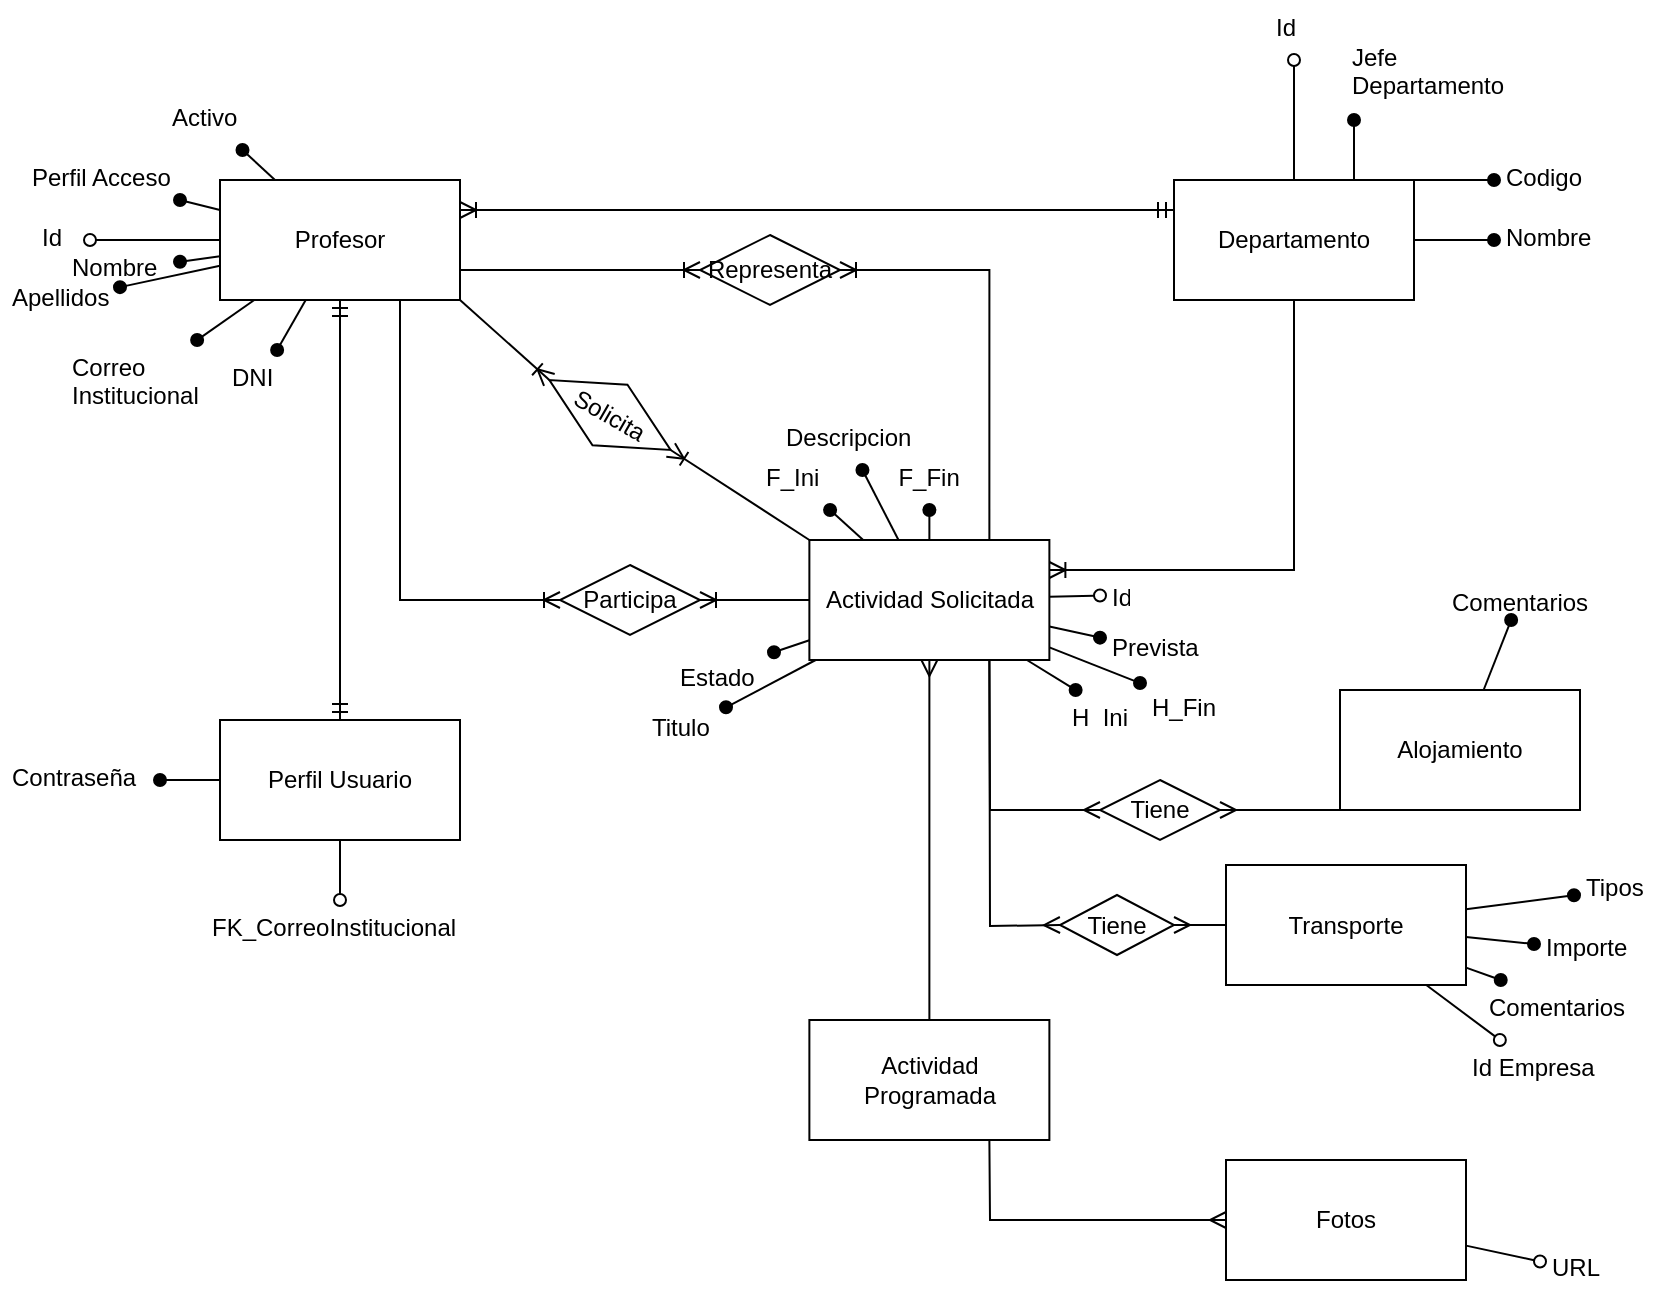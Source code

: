 <mxfile version="24.1.0" type="device">
  <diagram id="plJpAGmWLjXe8Xz67yxv" name="Página-1">
    <mxGraphModel dx="880" dy="532" grid="1" gridSize="10" guides="1" tooltips="1" connect="1" arrows="1" fold="1" page="1" pageScale="1" pageWidth="827" pageHeight="1169" math="0" shadow="0">
      <root>
        <mxCell id="0" />
        <mxCell id="1" parent="0" />
        <mxCell id="dSzfsb9VWE610NWKicuW-9" style="edgeStyle=none;rounded=0;orthogonalLoop=1;jettySize=auto;html=1;endArrow=oval;endFill=0;" parent="1" source="dSzfsb9VWE610NWKicuW-1" target="dSzfsb9VWE610NWKicuW-5" edge="1">
          <mxGeometry relative="1" as="geometry" />
        </mxCell>
        <mxCell id="dSzfsb9VWE610NWKicuW-1" value="Profesor" style="whiteSpace=wrap;html=1;" parent="1" vertex="1">
          <mxGeometry x="110" y="110" width="120" height="60" as="geometry" />
        </mxCell>
        <mxCell id="dSzfsb9VWE610NWKicuW-5" value="Id" style="text;strokeColor=none;fillColor=none;spacingLeft=4;spacingRight=4;overflow=hidden;rotatable=0;points=[[0,0.5],[1,0.5]];portConstraint=eastwest;fontSize=12;" parent="1" vertex="1">
          <mxGeometry x="15" y="125" width="30" height="30" as="geometry" />
        </mxCell>
        <mxCell id="dSzfsb9VWE610NWKicuW-10" style="edgeStyle=none;rounded=0;orthogonalLoop=1;jettySize=auto;html=1;endArrow=oval;endFill=1;" parent="1" source="dSzfsb9VWE610NWKicuW-1" target="dSzfsb9VWE610NWKicuW-15" edge="1">
          <mxGeometry relative="1" as="geometry">
            <mxPoint x="110" y="135" as="sourcePoint" />
            <mxPoint x="70" y="130" as="targetPoint" />
          </mxGeometry>
        </mxCell>
        <mxCell id="dSzfsb9VWE610NWKicuW-15" value="Nombre" style="text;strokeColor=none;fillColor=none;spacingLeft=4;spacingRight=4;overflow=hidden;rotatable=0;points=[[0,0.5],[1,0.5]];portConstraint=eastwest;fontSize=12;" parent="1" vertex="1">
          <mxGeometry x="30" y="140" width="60" height="30" as="geometry" />
        </mxCell>
        <mxCell id="dSzfsb9VWE610NWKicuW-16" style="edgeStyle=none;rounded=0;orthogonalLoop=1;jettySize=auto;html=1;endArrow=oval;endFill=1;" parent="1" source="dSzfsb9VWE610NWKicuW-1" target="dSzfsb9VWE610NWKicuW-17" edge="1">
          <mxGeometry relative="1" as="geometry">
            <mxPoint x="110" y="185" as="sourcePoint" />
            <mxPoint x="60" y="220" as="targetPoint" />
          </mxGeometry>
        </mxCell>
        <mxCell id="dSzfsb9VWE610NWKicuW-17" value="Correo &#xa;Institucional" style="text;strokeColor=none;fillColor=none;spacingLeft=4;spacingRight=4;overflow=hidden;rotatable=0;points=[[0,0.5],[1,0.5]];portConstraint=eastwest;fontSize=12;" parent="1" vertex="1">
          <mxGeometry x="30" y="190" width="80" height="40" as="geometry" />
        </mxCell>
        <mxCell id="dSzfsb9VWE610NWKicuW-19" style="edgeStyle=none;rounded=0;orthogonalLoop=1;jettySize=auto;html=1;endArrow=oval;endFill=1;" parent="1" source="dSzfsb9VWE610NWKicuW-1" target="dSzfsb9VWE610NWKicuW-20" edge="1">
          <mxGeometry relative="1" as="geometry">
            <mxPoint x="110" y="160" as="sourcePoint" />
            <mxPoint x="70" y="160" as="targetPoint" />
          </mxGeometry>
        </mxCell>
        <mxCell id="dSzfsb9VWE610NWKicuW-20" value="Apellidos" style="text;strokeColor=none;fillColor=none;spacingLeft=4;spacingRight=4;overflow=hidden;rotatable=0;points=[[0,0.5],[1,0.5]];portConstraint=eastwest;fontSize=12;" parent="1" vertex="1">
          <mxGeometry y="155" width="60" height="30" as="geometry" />
        </mxCell>
        <mxCell id="dSzfsb9VWE610NWKicuW-24" style="edgeStyle=none;rounded=0;orthogonalLoop=1;jettySize=auto;html=1;endArrow=oval;endFill=1;" parent="1" source="dSzfsb9VWE610NWKicuW-1" target="dSzfsb9VWE610NWKicuW-25" edge="1">
          <mxGeometry relative="1" as="geometry">
            <mxPoint x="200" y="280" as="sourcePoint" />
            <mxPoint x="160" y="280" as="targetPoint" />
          </mxGeometry>
        </mxCell>
        <mxCell id="dSzfsb9VWE610NWKicuW-25" value="DNI" style="text;strokeColor=none;fillColor=none;spacingLeft=4;spacingRight=4;overflow=hidden;rotatable=0;points=[[0,0.5],[1,0.5]];portConstraint=eastwest;fontSize=12;" parent="1" vertex="1">
          <mxGeometry x="110" y="195" width="40" height="30" as="geometry" />
        </mxCell>
        <mxCell id="dSzfsb9VWE610NWKicuW-26" style="edgeStyle=none;rounded=0;orthogonalLoop=1;jettySize=auto;html=1;endArrow=oval;endFill=1;" parent="1" source="dSzfsb9VWE610NWKicuW-1" target="dSzfsb9VWE610NWKicuW-27" edge="1">
          <mxGeometry relative="1" as="geometry">
            <mxPoint x="220" y="280" as="sourcePoint" />
            <mxPoint x="110" y="50" as="targetPoint" />
          </mxGeometry>
        </mxCell>
        <mxCell id="dSzfsb9VWE610NWKicuW-27" value="Activo" style="text;strokeColor=none;fillColor=none;spacingLeft=4;spacingRight=4;overflow=hidden;rotatable=0;points=[[0,0.5],[1,0.5]];portConstraint=eastwest;fontSize=12;" parent="1" vertex="1">
          <mxGeometry x="80" y="65" width="50" height="30" as="geometry" />
        </mxCell>
        <mxCell id="dSzfsb9VWE610NWKicuW-28" style="edgeStyle=none;rounded=0;orthogonalLoop=1;jettySize=auto;html=1;endArrow=oval;endFill=1;" parent="1" source="dSzfsb9VWE610NWKicuW-1" target="dSzfsb9VWE610NWKicuW-29" edge="1">
          <mxGeometry relative="1" as="geometry">
            <mxPoint x="90" y="110" as="sourcePoint" />
            <mxPoint x="90" y="70" as="targetPoint" />
          </mxGeometry>
        </mxCell>
        <mxCell id="dSzfsb9VWE610NWKicuW-29" value="Perfil Acceso" style="text;strokeColor=none;fillColor=none;spacingLeft=4;spacingRight=4;overflow=hidden;rotatable=0;points=[[0,0.5],[1,0.5]];portConstraint=eastwest;fontSize=12;" parent="1" vertex="1">
          <mxGeometry x="10" y="95" width="80" height="30" as="geometry" />
        </mxCell>
        <mxCell id="dSzfsb9VWE610NWKicuW-30" value="Perfil Usuario" style="whiteSpace=wrap;html=1;" parent="1" vertex="1">
          <mxGeometry x="110" y="380" width="120" height="60" as="geometry" />
        </mxCell>
        <mxCell id="dSzfsb9VWE610NWKicuW-32" value="" style="fontSize=12;html=1;endArrow=ERmandOne;startArrow=ERmandOne;rounded=0;entryX=0.5;entryY=1;entryDx=0;entryDy=0;exitX=0.5;exitY=0;exitDx=0;exitDy=0;" parent="1" source="dSzfsb9VWE610NWKicuW-30" target="dSzfsb9VWE610NWKicuW-1" edge="1">
          <mxGeometry width="100" height="100" relative="1" as="geometry">
            <mxPoint x="160" y="470" as="sourcePoint" />
            <mxPoint x="260" y="290" as="targetPoint" />
          </mxGeometry>
        </mxCell>
        <mxCell id="dSzfsb9VWE610NWKicuW-35" style="edgeStyle=none;rounded=0;orthogonalLoop=1;jettySize=auto;html=1;endArrow=oval;endFill=1;entryX=1;entryY=0.5;entryDx=0;entryDy=0;exitX=0;exitY=0.5;exitDx=0;exitDy=0;" parent="1" source="dSzfsb9VWE610NWKicuW-30" target="dSzfsb9VWE610NWKicuW-36" edge="1">
          <mxGeometry relative="1" as="geometry">
            <mxPoint x="200" y="420" as="sourcePoint" />
            <mxPoint x="-90" y="240" as="targetPoint" />
          </mxGeometry>
        </mxCell>
        <mxCell id="dSzfsb9VWE610NWKicuW-36" value="Contraseña" style="text;strokeColor=none;fillColor=none;spacingLeft=4;spacingRight=4;overflow=hidden;rotatable=0;points=[[0,0.5],[1,0.5]];portConstraint=eastwest;fontSize=12;" parent="1" vertex="1">
          <mxGeometry y="395" width="80" height="30" as="geometry" />
        </mxCell>
        <mxCell id="dSzfsb9VWE610NWKicuW-37" style="edgeStyle=none;rounded=0;orthogonalLoop=1;jettySize=auto;html=1;endArrow=oval;endFill=0;exitX=0.5;exitY=1;exitDx=0;exitDy=0;" parent="1" source="dSzfsb9VWE610NWKicuW-30" target="dSzfsb9VWE610NWKicuW-38" edge="1">
          <mxGeometry relative="1" as="geometry">
            <mxPoint x="110" y="440" as="sourcePoint" />
            <mxPoint x="-90" y="270" as="targetPoint" />
          </mxGeometry>
        </mxCell>
        <mxCell id="dSzfsb9VWE610NWKicuW-38" value="FK_CorreoInstitucional" style="text;strokeColor=none;fillColor=none;spacingLeft=4;spacingRight=4;overflow=hidden;rotatable=0;points=[[0,0.5],[1,0.5]];portConstraint=eastwest;fontSize=12;" parent="1" vertex="1">
          <mxGeometry x="100" y="470" width="140" height="30" as="geometry" />
        </mxCell>
        <mxCell id="dSzfsb9VWE610NWKicuW-43" value="Departamento" style="whiteSpace=wrap;html=1;" parent="1" vertex="1">
          <mxGeometry x="587" y="110" width="120" height="60" as="geometry" />
        </mxCell>
        <mxCell id="dSzfsb9VWE610NWKicuW-44" style="edgeStyle=none;rounded=0;orthogonalLoop=1;jettySize=auto;html=1;endArrow=oval;endFill=1;entryX=0;entryY=0.5;entryDx=0;entryDy=0;exitX=1;exitY=0.5;exitDx=0;exitDy=0;" parent="1" source="dSzfsb9VWE610NWKicuW-43" target="dSzfsb9VWE610NWKicuW-45" edge="1">
          <mxGeometry relative="1" as="geometry">
            <mxPoint x="727" y="170" as="sourcePoint" />
            <mxPoint x="377" y="-30" as="targetPoint" />
          </mxGeometry>
        </mxCell>
        <mxCell id="dSzfsb9VWE610NWKicuW-45" value="Nombre" style="text;strokeColor=none;fillColor=none;spacingLeft=4;spacingRight=4;overflow=hidden;rotatable=0;points=[[0,0.5],[1,0.5]];portConstraint=eastwest;fontSize=12;" parent="1" vertex="1">
          <mxGeometry x="747" y="125" width="63" height="30" as="geometry" />
        </mxCell>
        <mxCell id="dSzfsb9VWE610NWKicuW-46" style="edgeStyle=none;rounded=0;orthogonalLoop=1;jettySize=auto;html=1;endArrow=oval;endFill=0;exitX=0.5;exitY=0;exitDx=0;exitDy=0;" parent="1" source="dSzfsb9VWE610NWKicuW-43" target="dSzfsb9VWE610NWKicuW-47" edge="1">
          <mxGeometry relative="1" as="geometry">
            <mxPoint x="577" y="170" as="sourcePoint" />
            <mxPoint x="377" as="targetPoint" />
          </mxGeometry>
        </mxCell>
        <mxCell id="dSzfsb9VWE610NWKicuW-47" value="Id" style="text;strokeColor=none;fillColor=none;spacingLeft=4;spacingRight=4;overflow=hidden;rotatable=0;points=[[0,0.5],[1,0.5]];portConstraint=eastwest;fontSize=12;" parent="1" vertex="1">
          <mxGeometry x="632" y="20" width="30" height="30" as="geometry" />
        </mxCell>
        <mxCell id="dSzfsb9VWE610NWKicuW-48" style="edgeStyle=none;rounded=0;orthogonalLoop=1;jettySize=auto;html=1;endArrow=oval;endFill=1;entryX=0;entryY=0.5;entryDx=0;entryDy=0;exitX=1;exitY=0;exitDx=0;exitDy=0;" parent="1" source="dSzfsb9VWE610NWKicuW-43" target="dSzfsb9VWE610NWKicuW-49" edge="1">
          <mxGeometry relative="1" as="geometry">
            <mxPoint x="707" y="85" as="sourcePoint" />
            <mxPoint x="377" y="-85" as="targetPoint" />
          </mxGeometry>
        </mxCell>
        <mxCell id="dSzfsb9VWE610NWKicuW-49" value="Codigo" style="text;strokeColor=none;fillColor=none;spacingLeft=4;spacingRight=4;overflow=hidden;rotatable=0;points=[[0,0.5],[1,0.5]];portConstraint=eastwest;fontSize=12;" parent="1" vertex="1">
          <mxGeometry x="747" y="95" width="63" height="30" as="geometry" />
        </mxCell>
        <mxCell id="dSzfsb9VWE610NWKicuW-50" style="edgeStyle=none;rounded=0;orthogonalLoop=1;jettySize=auto;html=1;endArrow=oval;endFill=1;exitX=0.75;exitY=0;exitDx=0;exitDy=0;" parent="1" source="dSzfsb9VWE610NWKicuW-43" edge="1">
          <mxGeometry relative="1" as="geometry">
            <mxPoint x="707" y="185" as="sourcePoint" />
            <mxPoint x="677" y="80" as="targetPoint" />
          </mxGeometry>
        </mxCell>
        <mxCell id="dSzfsb9VWE610NWKicuW-51" value="Jefe&#xa;Departamento" style="text;strokeColor=none;fillColor=none;spacingLeft=4;spacingRight=4;overflow=hidden;rotatable=0;points=[[0,0.5],[1,0.5]];portConstraint=eastwest;fontSize=12;" parent="1" vertex="1">
          <mxGeometry x="670" y="35" width="93" height="45" as="geometry" />
        </mxCell>
        <mxCell id="dSzfsb9VWE610NWKicuW-53" value="" style="fontSize=12;html=1;endArrow=ERoneToMany;startArrow=ERmandOne;rounded=0;exitX=0;exitY=0.25;exitDx=0;exitDy=0;entryX=1;entryY=0.25;entryDx=0;entryDy=0;" parent="1" source="dSzfsb9VWE610NWKicuW-43" target="dSzfsb9VWE610NWKicuW-1" edge="1">
          <mxGeometry width="100" height="100" relative="1" as="geometry">
            <mxPoint x="540" y="120" as="sourcePoint" />
            <mxPoint x="280" y="140" as="targetPoint" />
          </mxGeometry>
        </mxCell>
        <mxCell id="dSzfsb9VWE610NWKicuW-54" value="Actividad Solicitada" style="whiteSpace=wrap;html=1;" parent="1" vertex="1">
          <mxGeometry x="404.69" y="290" width="120" height="60" as="geometry" />
        </mxCell>
        <mxCell id="dSzfsb9VWE610NWKicuW-56" style="edgeStyle=none;rounded=0;orthogonalLoop=1;jettySize=auto;html=1;endArrow=oval;endFill=0;" parent="1" source="dSzfsb9VWE610NWKicuW-54" target="dSzfsb9VWE610NWKicuW-57" edge="1">
          <mxGeometry relative="1" as="geometry">
            <mxPoint x="556.69" y="380" as="sourcePoint" />
            <mxPoint x="356.69" y="210" as="targetPoint" />
          </mxGeometry>
        </mxCell>
        <mxCell id="dSzfsb9VWE610NWKicuW-57" value="Id" style="text;strokeColor=none;fillColor=none;spacingLeft=4;spacingRight=4;overflow=hidden;rotatable=0;points=[[0,0.5],[1,0.5]];portConstraint=eastwest;fontSize=12;" parent="1" vertex="1">
          <mxGeometry x="550" y="305" width="20" height="25" as="geometry" />
        </mxCell>
        <mxCell id="dSzfsb9VWE610NWKicuW-58" style="edgeStyle=none;rounded=0;orthogonalLoop=1;jettySize=auto;html=1;endArrow=oval;endFill=1;" parent="1" source="dSzfsb9VWE610NWKicuW-54" target="dSzfsb9VWE610NWKicuW-59" edge="1">
          <mxGeometry relative="1" as="geometry">
            <mxPoint x="524.69" y="375.0" as="sourcePoint" />
            <mxPoint x="356.69" y="265" as="targetPoint" />
          </mxGeometry>
        </mxCell>
        <mxCell id="dSzfsb9VWE610NWKicuW-59" value="Titulo" style="text;strokeColor=none;fillColor=none;spacingLeft=4;spacingRight=4;overflow=hidden;rotatable=0;points=[[0,0.5],[1,0.5]];portConstraint=eastwest;fontSize=12;" parent="1" vertex="1">
          <mxGeometry x="320.0" y="370" width="43" height="30" as="geometry" />
        </mxCell>
        <mxCell id="dSzfsb9VWE610NWKicuW-61" style="edgeStyle=none;rounded=0;orthogonalLoop=1;jettySize=auto;html=1;endArrow=oval;endFill=1;" parent="1" source="dSzfsb9VWE610NWKicuW-54" target="dSzfsb9VWE610NWKicuW-62" edge="1">
          <mxGeometry relative="1" as="geometry">
            <mxPoint x="514.69" y="350.0" as="sourcePoint" />
            <mxPoint x="356.69" y="240" as="targetPoint" />
          </mxGeometry>
        </mxCell>
        <mxCell id="dSzfsb9VWE610NWKicuW-62" value="F_Ini" style="text;strokeColor=none;fillColor=none;spacingLeft=4;spacingRight=4;overflow=hidden;rotatable=0;points=[[0,0.5],[1,0.5]];portConstraint=eastwest;fontSize=12;" parent="1" vertex="1">
          <mxGeometry x="377.0" y="245" width="43" height="30" as="geometry" />
        </mxCell>
        <mxCell id="dSzfsb9VWE610NWKicuW-68" style="edgeStyle=none;rounded=0;orthogonalLoop=1;jettySize=auto;html=1;endArrow=oval;endFill=1;" parent="1" source="dSzfsb9VWE610NWKicuW-54" target="dSzfsb9VWE610NWKicuW-69" edge="1">
          <mxGeometry relative="1" as="geometry">
            <mxPoint x="596.19" y="280.0" as="sourcePoint" />
            <mxPoint x="548.19" y="260" as="targetPoint" />
          </mxGeometry>
        </mxCell>
        <mxCell id="dSzfsb9VWE610NWKicuW-69" value="Prevista" style="text;strokeColor=none;fillColor=none;spacingLeft=4;spacingRight=4;overflow=hidden;rotatable=0;points=[[0,0.5],[1,0.5]];portConstraint=eastwest;fontSize=12;" parent="1" vertex="1">
          <mxGeometry x="550" y="330" width="56" height="30" as="geometry" />
        </mxCell>
        <mxCell id="dSzfsb9VWE610NWKicuW-70" style="edgeStyle=none;rounded=0;orthogonalLoop=1;jettySize=auto;html=1;endArrow=oval;endFill=1;" parent="1" source="dSzfsb9VWE610NWKicuW-54" target="dSzfsb9VWE610NWKicuW-71" edge="1">
          <mxGeometry relative="1" as="geometry">
            <mxPoint x="446.19" y="460.0" as="sourcePoint" />
            <mxPoint x="398.19" y="440" as="targetPoint" />
          </mxGeometry>
        </mxCell>
        <mxCell id="dSzfsb9VWE610NWKicuW-71" value="Descripcion" style="text;strokeColor=none;fillColor=none;spacingLeft=4;spacingRight=4;overflow=hidden;rotatable=0;points=[[0,0.5],[1,0.5]];portConstraint=eastwest;fontSize=12;" parent="1" vertex="1">
          <mxGeometry x="387.0" y="225" width="73" height="30" as="geometry" />
        </mxCell>
        <mxCell id="dSzfsb9VWE610NWKicuW-72" value="Transporte" style="whiteSpace=wrap;html=1;" parent="1" vertex="1">
          <mxGeometry x="613" y="452.5" width="120" height="60" as="geometry" />
        </mxCell>
        <mxCell id="dSzfsb9VWE610NWKicuW-73" style="edgeStyle=none;rounded=0;orthogonalLoop=1;jettySize=auto;html=1;endArrow=oval;endFill=1;" parent="1" source="dSzfsb9VWE610NWKicuW-72" target="dSzfsb9VWE610NWKicuW-74" edge="1">
          <mxGeometry relative="1" as="geometry">
            <mxPoint x="660" y="460" as="sourcePoint" />
            <mxPoint x="480" y="260" as="targetPoint" />
          </mxGeometry>
        </mxCell>
        <mxCell id="dSzfsb9VWE610NWKicuW-74" value="Comentarios" style="text;strokeColor=none;fillColor=none;spacingLeft=4;spacingRight=4;overflow=hidden;rotatable=0;points=[[0,0.5],[1,0.5]];portConstraint=eastwest;fontSize=12;" parent="1" vertex="1">
          <mxGeometry x="738.5" y="510" width="80" height="20" as="geometry" />
        </mxCell>
        <mxCell id="dSzfsb9VWE610NWKicuW-75" style="edgeStyle=none;rounded=0;orthogonalLoop=1;jettySize=auto;html=1;endArrow=oval;endFill=0;" parent="1" source="dSzfsb9VWE610NWKicuW-72" target="dSzfsb9VWE610NWKicuW-76" edge="1">
          <mxGeometry relative="1" as="geometry">
            <mxPoint x="680" y="460" as="sourcePoint" />
            <mxPoint x="480" y="290" as="targetPoint" />
          </mxGeometry>
        </mxCell>
        <mxCell id="dSzfsb9VWE610NWKicuW-76" value="Id Empresa" style="text;strokeColor=none;fillColor=none;spacingLeft=4;spacingRight=4;overflow=hidden;rotatable=0;points=[[0,0.5],[1,0.5]];portConstraint=eastwest;fontSize=12;" parent="1" vertex="1">
          <mxGeometry x="730" y="540" width="80" height="30" as="geometry" />
        </mxCell>
        <mxCell id="dSzfsb9VWE610NWKicuW-77" style="edgeStyle=none;rounded=0;orthogonalLoop=1;jettySize=auto;html=1;endArrow=oval;endFill=1;" parent="1" source="dSzfsb9VWE610NWKicuW-72" target="dSzfsb9VWE610NWKicuW-78" edge="1">
          <mxGeometry relative="1" as="geometry">
            <mxPoint x="730" y="355" as="sourcePoint" />
            <mxPoint x="530" y="185" as="targetPoint" />
          </mxGeometry>
        </mxCell>
        <mxCell id="dSzfsb9VWE610NWKicuW-78" value="Importe" style="text;strokeColor=none;fillColor=none;spacingLeft=4;spacingRight=4;overflow=hidden;rotatable=0;points=[[0,0.5],[1,0.5]];portConstraint=eastwest;fontSize=12;" parent="1" vertex="1">
          <mxGeometry x="767" y="480" width="60" height="30" as="geometry" />
        </mxCell>
        <mxCell id="dSzfsb9VWE610NWKicuW-79" style="edgeStyle=none;rounded=0;orthogonalLoop=1;jettySize=auto;html=1;endArrow=oval;endFill=1;" parent="1" source="dSzfsb9VWE610NWKicuW-72" target="dSzfsb9VWE610NWKicuW-80" edge="1">
          <mxGeometry relative="1" as="geometry">
            <mxPoint x="667" y="390.0" as="sourcePoint" />
            <mxPoint x="457" y="175" as="targetPoint" />
          </mxGeometry>
        </mxCell>
        <mxCell id="dSzfsb9VWE610NWKicuW-80" value="Tipos" style="text;strokeColor=none;fillColor=none;spacingLeft=4;spacingRight=4;overflow=hidden;rotatable=0;points=[[0,0.5],[1,0.5]];portConstraint=eastwest;fontSize=12;" parent="1" vertex="1">
          <mxGeometry x="787" y="450" width="40" height="30" as="geometry" />
        </mxCell>
        <mxCell id="dSzfsb9VWE610NWKicuW-81" style="edgeStyle=none;rounded=0;orthogonalLoop=1;jettySize=auto;html=1;endArrow=oval;endFill=1;" parent="1" source="dSzfsb9VWE610NWKicuW-54" target="dSzfsb9VWE610NWKicuW-82" edge="1">
          <mxGeometry relative="1" as="geometry">
            <mxPoint x="414.69" y="465.0" as="sourcePoint" />
            <mxPoint x="204.69" y="250" as="targetPoint" />
          </mxGeometry>
        </mxCell>
        <mxCell id="dSzfsb9VWE610NWKicuW-82" value="H_Ini" style="text;strokeColor=none;fillColor=none;spacingLeft=4;spacingRight=4;overflow=hidden;rotatable=0;points=[[0,0.5],[1,0.5]];portConstraint=eastwest;fontSize=12;" parent="1" vertex="1">
          <mxGeometry x="530" y="365" width="40" height="15" as="geometry" />
        </mxCell>
        <mxCell id="dSzfsb9VWE610NWKicuW-83" style="edgeStyle=none;rounded=0;orthogonalLoop=1;jettySize=auto;html=1;endArrow=oval;endFill=1;" parent="1" source="dSzfsb9VWE610NWKicuW-54" target="dSzfsb9VWE610NWKicuW-84" edge="1">
          <mxGeometry relative="1" as="geometry">
            <mxPoint x="473.19" y="415.0" as="sourcePoint" />
            <mxPoint x="425.19" y="395" as="targetPoint" />
          </mxGeometry>
        </mxCell>
        <mxCell id="dSzfsb9VWE610NWKicuW-84" value="H_Fin" style="text;strokeColor=none;fillColor=none;spacingLeft=4;spacingRight=4;overflow=hidden;rotatable=0;points=[[0,0.5],[1,0.5]];portConstraint=eastwest;fontSize=12;" parent="1" vertex="1">
          <mxGeometry x="570" y="360" width="43" height="20" as="geometry" />
        </mxCell>
        <mxCell id="KB-nOq9MS0V8u7GQi-zs-3" style="edgeStyle=none;rounded=0;orthogonalLoop=1;jettySize=auto;html=1;endArrow=oval;endFill=1;" edge="1" parent="1" target="KB-nOq9MS0V8u7GQi-zs-4" source="dSzfsb9VWE610NWKicuW-54">
          <mxGeometry relative="1" as="geometry">
            <mxPoint x="464.69" y="290" as="sourcePoint" />
            <mxPoint x="416.69" y="270" as="targetPoint" />
          </mxGeometry>
        </mxCell>
        <mxCell id="KB-nOq9MS0V8u7GQi-zs-5" style="edgeStyle=none;rounded=0;orthogonalLoop=1;jettySize=auto;html=1;endArrow=oval;endFill=1;" edge="1" parent="1" target="KB-nOq9MS0V8u7GQi-zs-6" source="dSzfsb9VWE610NWKicuW-54">
          <mxGeometry relative="1" as="geometry">
            <mxPoint x="524.69" y="450" as="sourcePoint" />
            <mxPoint x="440" y="380" as="targetPoint" />
          </mxGeometry>
        </mxCell>
        <mxCell id="KB-nOq9MS0V8u7GQi-zs-6" value="Estado" style="text;strokeColor=none;fillColor=none;spacingLeft=4;spacingRight=4;overflow=hidden;rotatable=0;points=[[0,0.5],[1,0.5]];portConstraint=eastwest;fontSize=12;" vertex="1" parent="1">
          <mxGeometry x="334" y="345" width="53" height="20" as="geometry" />
        </mxCell>
        <mxCell id="KB-nOq9MS0V8u7GQi-zs-10" value="Solicita" style="shape=rhombus;perimeter=rhombusPerimeter;whiteSpace=wrap;html=1;align=center;rotation=30;" vertex="1" parent="1">
          <mxGeometry x="270" y="210" width="70" height="35" as="geometry" />
        </mxCell>
        <mxCell id="KB-nOq9MS0V8u7GQi-zs-11" value="" style="fontSize=12;html=1;endArrow=ERoneToMany;rounded=0;exitX=1;exitY=1;exitDx=0;exitDy=0;entryX=0;entryY=0.5;entryDx=0;entryDy=0;" edge="1" parent="1" source="dSzfsb9VWE610NWKicuW-1" target="KB-nOq9MS0V8u7GQi-zs-10">
          <mxGeometry width="100" height="100" relative="1" as="geometry">
            <mxPoint x="360" y="330" as="sourcePoint" />
            <mxPoint x="460" y="230" as="targetPoint" />
          </mxGeometry>
        </mxCell>
        <mxCell id="KB-nOq9MS0V8u7GQi-zs-12" value="" style="fontSize=12;html=1;endArrow=ERoneToMany;rounded=0;exitX=0;exitY=0;exitDx=0;exitDy=0;entryX=1;entryY=0.5;entryDx=0;entryDy=0;" edge="1" parent="1" source="dSzfsb9VWE610NWKicuW-54" target="KB-nOq9MS0V8u7GQi-zs-10">
          <mxGeometry width="100" height="100" relative="1" as="geometry">
            <mxPoint x="284.69" y="310" as="sourcePoint" />
            <mxPoint x="360" y="245" as="targetPoint" />
          </mxGeometry>
        </mxCell>
        <mxCell id="KB-nOq9MS0V8u7GQi-zs-13" value="Participa" style="shape=rhombus;perimeter=rhombusPerimeter;whiteSpace=wrap;html=1;align=center;rotation=0;" vertex="1" parent="1">
          <mxGeometry x="280" y="302.5" width="70" height="35" as="geometry" />
        </mxCell>
        <mxCell id="KB-nOq9MS0V8u7GQi-zs-14" value="" style="fontSize=12;html=1;endArrow=ERoneToMany;rounded=0;exitX=0;exitY=0.5;exitDx=0;exitDy=0;entryX=1;entryY=0.5;entryDx=0;entryDy=0;" edge="1" parent="1" source="dSzfsb9VWE610NWKicuW-54" target="KB-nOq9MS0V8u7GQi-zs-13">
          <mxGeometry width="100" height="100" relative="1" as="geometry">
            <mxPoint x="390" y="415" as="sourcePoint" />
            <mxPoint x="320" y="370" as="targetPoint" />
          </mxGeometry>
        </mxCell>
        <mxCell id="KB-nOq9MS0V8u7GQi-zs-15" value="" style="fontSize=12;html=1;endArrow=ERoneToMany;rounded=0;exitX=0.75;exitY=1;exitDx=0;exitDy=0;entryX=0;entryY=0.5;entryDx=0;entryDy=0;edgeStyle=orthogonalEdgeStyle;" edge="1" parent="1" source="dSzfsb9VWE610NWKicuW-1" target="KB-nOq9MS0V8u7GQi-zs-13">
          <mxGeometry width="100" height="100" relative="1" as="geometry">
            <mxPoint x="255" y="290" as="sourcePoint" />
            <mxPoint x="200" y="290" as="targetPoint" />
          </mxGeometry>
        </mxCell>
        <mxCell id="KB-nOq9MS0V8u7GQi-zs-16" value="Representa" style="shape=rhombus;perimeter=rhombusPerimeter;whiteSpace=wrap;html=1;align=center;rotation=0;" vertex="1" parent="1">
          <mxGeometry x="350" y="137.5" width="70" height="35" as="geometry" />
        </mxCell>
        <mxCell id="KB-nOq9MS0V8u7GQi-zs-17" value="" style="fontSize=12;html=1;endArrow=ERoneToMany;rounded=0;exitX=1;exitY=0.75;exitDx=0;exitDy=0;entryX=0;entryY=0.5;entryDx=0;entryDy=0;" edge="1" parent="1" source="dSzfsb9VWE610NWKicuW-1" target="KB-nOq9MS0V8u7GQi-zs-16">
          <mxGeometry width="100" height="100" relative="1" as="geometry">
            <mxPoint x="335" y="157" as="sourcePoint" />
            <mxPoint x="280" y="157" as="targetPoint" />
          </mxGeometry>
        </mxCell>
        <mxCell id="KB-nOq9MS0V8u7GQi-zs-18" value="" style="fontSize=12;html=1;endArrow=ERoneToMany;rounded=0;entryX=1;entryY=0.5;entryDx=0;entryDy=0;edgeStyle=orthogonalEdgeStyle;exitX=0.75;exitY=0;exitDx=0;exitDy=0;" edge="1" parent="1" source="dSzfsb9VWE610NWKicuW-54" target="KB-nOq9MS0V8u7GQi-zs-16">
          <mxGeometry width="100" height="100" relative="1" as="geometry">
            <mxPoint x="440" y="250" as="sourcePoint" />
            <mxPoint x="504.44" y="345" as="targetPoint" />
            <Array as="points" />
          </mxGeometry>
        </mxCell>
        <mxCell id="KB-nOq9MS0V8u7GQi-zs-4" value="F_Fin" style="text;strokeColor=none;fillColor=none;spacingLeft=4;spacingRight=4;overflow=hidden;rotatable=0;points=[[0,0.5],[1,0.5]];portConstraint=eastwest;fontSize=12;" vertex="1" parent="1">
          <mxGeometry x="443.19" y="245" width="43" height="30" as="geometry" />
        </mxCell>
        <mxCell id="KB-nOq9MS0V8u7GQi-zs-21" value="" style="fontSize=12;html=1;endArrow=ERoneToMany;rounded=0;exitX=0.5;exitY=1;exitDx=0;exitDy=0;entryX=1;entryY=0.25;entryDx=0;entryDy=0;edgeStyle=orthogonalEdgeStyle;" edge="1" parent="1" source="dSzfsb9VWE610NWKicuW-43" target="dSzfsb9VWE610NWKicuW-54">
          <mxGeometry width="100" height="100" relative="1" as="geometry">
            <mxPoint x="562" y="305" as="sourcePoint" />
            <mxPoint x="650" y="290" as="targetPoint" />
          </mxGeometry>
        </mxCell>
        <mxCell id="KB-nOq9MS0V8u7GQi-zs-22" value="Actividad Programada" style="whiteSpace=wrap;html=1;" vertex="1" parent="1">
          <mxGeometry x="404.69" y="530" width="120" height="60" as="geometry" />
        </mxCell>
        <mxCell id="KB-nOq9MS0V8u7GQi-zs-23" value="" style="fontSize=12;html=1;endArrow=ERmany;rounded=0;entryX=0.5;entryY=1;entryDx=0;entryDy=0;exitX=0.5;exitY=0;exitDx=0;exitDy=0;" edge="1" parent="1" source="KB-nOq9MS0V8u7GQi-zs-22" target="dSzfsb9VWE610NWKicuW-54">
          <mxGeometry width="100" height="100" relative="1" as="geometry">
            <mxPoint x="430" y="520" as="sourcePoint" />
            <mxPoint x="530" y="420" as="targetPoint" />
          </mxGeometry>
        </mxCell>
        <mxCell id="KB-nOq9MS0V8u7GQi-zs-24" value="Tiene" style="shape=rhombus;perimeter=rhombusPerimeter;whiteSpace=wrap;html=1;align=center;rotation=0;" vertex="1" parent="1">
          <mxGeometry x="530" y="467.5" width="57" height="30" as="geometry" />
        </mxCell>
        <mxCell id="KB-nOq9MS0V8u7GQi-zs-25" value="" style="fontSize=12;html=1;endArrow=ERmany;rounded=0;entryX=0;entryY=0.5;entryDx=0;entryDy=0;exitX=0.75;exitY=1;exitDx=0;exitDy=0;" edge="1" parent="1" source="dSzfsb9VWE610NWKicuW-54" target="KB-nOq9MS0V8u7GQi-zs-24">
          <mxGeometry width="100" height="100" relative="1" as="geometry">
            <mxPoint x="430" y="520" as="sourcePoint" />
            <mxPoint x="490" y="400" as="targetPoint" />
            <Array as="points">
              <mxPoint x="495" y="483" />
            </Array>
          </mxGeometry>
        </mxCell>
        <mxCell id="KB-nOq9MS0V8u7GQi-zs-26" value="" style="fontSize=12;html=1;endArrow=ERmany;rounded=0;entryX=1;entryY=0.5;entryDx=0;entryDy=0;exitX=0;exitY=0.5;exitDx=0;exitDy=0;" edge="1" parent="1" source="dSzfsb9VWE610NWKicuW-72" target="KB-nOq9MS0V8u7GQi-zs-24">
          <mxGeometry width="100" height="100" relative="1" as="geometry">
            <mxPoint x="505" y="360" as="sourcePoint" />
            <mxPoint x="505" y="475" as="targetPoint" />
          </mxGeometry>
        </mxCell>
        <mxCell id="KB-nOq9MS0V8u7GQi-zs-27" value="Alojamiento" style="whiteSpace=wrap;html=1;" vertex="1" parent="1">
          <mxGeometry x="670" y="365" width="120" height="60" as="geometry" />
        </mxCell>
        <mxCell id="KB-nOq9MS0V8u7GQi-zs-28" value="Tiene" style="shape=rhombus;perimeter=rhombusPerimeter;whiteSpace=wrap;html=1;align=center;rotation=0;" vertex="1" parent="1">
          <mxGeometry x="550" y="410" width="60" height="30" as="geometry" />
        </mxCell>
        <mxCell id="KB-nOq9MS0V8u7GQi-zs-29" value="" style="fontSize=12;html=1;endArrow=ERmany;rounded=0;entryX=0;entryY=0.5;entryDx=0;entryDy=0;exitX=0.75;exitY=1;exitDx=0;exitDy=0;" edge="1" parent="1" source="dSzfsb9VWE610NWKicuW-54" target="KB-nOq9MS0V8u7GQi-zs-28">
          <mxGeometry width="100" height="100" relative="1" as="geometry">
            <mxPoint x="505" y="360" as="sourcePoint" />
            <mxPoint x="540" y="493" as="targetPoint" />
            <Array as="points">
              <mxPoint x="495" y="425" />
            </Array>
          </mxGeometry>
        </mxCell>
        <mxCell id="KB-nOq9MS0V8u7GQi-zs-30" value="" style="fontSize=12;html=1;endArrow=ERmany;rounded=0;entryX=1;entryY=0.5;entryDx=0;entryDy=0;exitX=0;exitY=1;exitDx=0;exitDy=0;" edge="1" parent="1" source="KB-nOq9MS0V8u7GQi-zs-27" target="KB-nOq9MS0V8u7GQi-zs-28">
          <mxGeometry width="100" height="100" relative="1" as="geometry">
            <mxPoint x="623" y="493" as="sourcePoint" />
            <mxPoint x="597" y="493" as="targetPoint" />
          </mxGeometry>
        </mxCell>
        <mxCell id="KB-nOq9MS0V8u7GQi-zs-31" value="Comentarios" style="text;strokeColor=none;fillColor=none;spacingLeft=4;spacingRight=4;overflow=hidden;rotatable=0;points=[[0,0.5],[1,0.5]];portConstraint=eastwest;fontSize=12;" vertex="1" parent="1">
          <mxGeometry x="720" y="307.5" width="80" height="22.5" as="geometry" />
        </mxCell>
        <mxCell id="KB-nOq9MS0V8u7GQi-zs-32" style="edgeStyle=none;rounded=0;orthogonalLoop=1;jettySize=auto;html=1;endArrow=oval;endFill=1;" edge="1" parent="1" source="KB-nOq9MS0V8u7GQi-zs-27" target="KB-nOq9MS0V8u7GQi-zs-31">
          <mxGeometry relative="1" as="geometry">
            <mxPoint x="743" y="499" as="sourcePoint" />
            <mxPoint x="777" y="502" as="targetPoint" />
          </mxGeometry>
        </mxCell>
        <mxCell id="KB-nOq9MS0V8u7GQi-zs-33" value="Fotos" style="whiteSpace=wrap;html=1;" vertex="1" parent="1">
          <mxGeometry x="613" y="600" width="120" height="60" as="geometry" />
        </mxCell>
        <mxCell id="KB-nOq9MS0V8u7GQi-zs-34" value="URL" style="text;strokeColor=none;fillColor=none;spacingLeft=4;spacingRight=4;overflow=hidden;rotatable=0;points=[[0,0.5],[1,0.5]];portConstraint=eastwest;fontSize=12;" vertex="1" parent="1">
          <mxGeometry x="770" y="640" width="40" height="30" as="geometry" />
        </mxCell>
        <mxCell id="KB-nOq9MS0V8u7GQi-zs-35" style="edgeStyle=none;rounded=0;orthogonalLoop=1;jettySize=auto;html=1;endArrow=oval;endFill=0;" edge="1" parent="1" source="KB-nOq9MS0V8u7GQi-zs-33" target="KB-nOq9MS0V8u7GQi-zs-34">
          <mxGeometry relative="1" as="geometry">
            <mxPoint x="723" y="523" as="sourcePoint" />
            <mxPoint x="760" y="550" as="targetPoint" />
          </mxGeometry>
        </mxCell>
        <mxCell id="KB-nOq9MS0V8u7GQi-zs-36" value="" style="fontSize=12;html=1;endArrow=ERmany;rounded=0;entryX=0;entryY=0.5;entryDx=0;entryDy=0;exitX=0.75;exitY=1;exitDx=0;exitDy=0;" edge="1" parent="1" source="KB-nOq9MS0V8u7GQi-zs-22" target="KB-nOq9MS0V8u7GQi-zs-33">
          <mxGeometry width="100" height="100" relative="1" as="geometry">
            <mxPoint x="480" y="600" as="sourcePoint" />
            <mxPoint x="515" y="733" as="targetPoint" />
            <Array as="points">
              <mxPoint x="495" y="630" />
            </Array>
          </mxGeometry>
        </mxCell>
      </root>
    </mxGraphModel>
  </diagram>
</mxfile>
